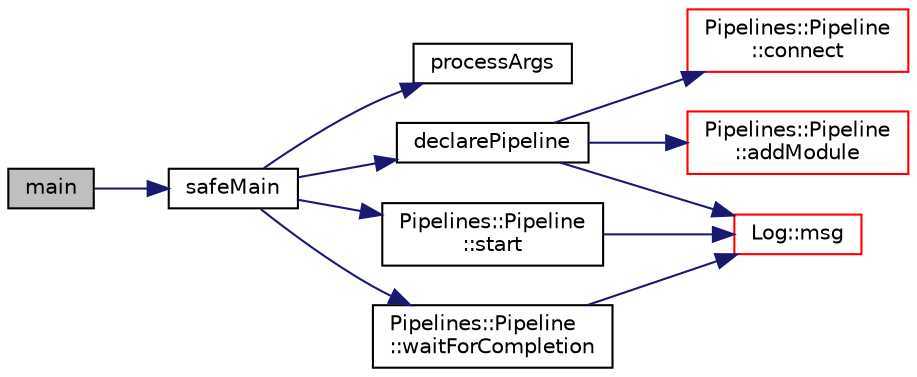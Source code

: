 digraph "main"
{
 // INTERACTIVE_SVG=YES
  edge [fontname="Helvetica",fontsize="10",labelfontname="Helvetica",labelfontsize="10"];
  node [fontname="Helvetica",fontsize="10",shape=record];
  rankdir="LR";
  Node1 [label="main",height=0.2,width=0.4,color="black", fillcolor="grey75", style="filled", fontcolor="black"];
  Node1 -> Node2 [color="midnightblue",fontsize="10",style="solid",fontname="Helvetica"];
  Node2 [label="safeMain",height=0.2,width=0.4,color="black", fillcolor="white", style="filled",URL="$dashclient_8cpp.html#aa400efc830b0819630294f736401c2f7"];
  Node2 -> Node3 [color="midnightblue",fontsize="10",style="solid",fontname="Helvetica"];
  Node3 [label="processArgs",height=0.2,width=0.4,color="black", fillcolor="white", style="filled",URL="$dashcastx_2options_8cpp.html#a25320dc989db82161b4da990ea5a8f12"];
  Node2 -> Node4 [color="midnightblue",fontsize="10",style="solid",fontname="Helvetica"];
  Node4 [label="declarePipeline",height=0.2,width=0.4,color="black", fillcolor="white", style="filled",URL="$dashcastx_2pipeliner_8cpp.html#a0d00da6efccbea05f1de14f3959e94a0"];
  Node4 -> Node5 [color="midnightblue",fontsize="10",style="solid",fontname="Helvetica"];
  Node5 [label="Pipelines::Pipeline\l::connect",height=0.2,width=0.4,color="red", fillcolor="white", style="filled",URL="$class_pipelines_1_1_pipeline.html#a46ac7cb721c7dd0a8e185c84a607d155"];
  Node4 -> Node6 [color="midnightblue",fontsize="10",style="solid",fontname="Helvetica"];
  Node6 [label="Pipelines::Pipeline\l::addModule",height=0.2,width=0.4,color="red", fillcolor="white", style="filled",URL="$class_pipelines_1_1_pipeline.html#aa3807fdc51116abec7e221164a5ebfdd"];
  Node4 -> Node7 [color="midnightblue",fontsize="10",style="solid",fontname="Helvetica"];
  Node7 [label="Log::msg",height=0.2,width=0.4,color="red", fillcolor="white", style="filled",URL="$class_log.html#a84056ae8f88a105f7b5fa3770f2f15d8"];
  Node2 -> Node8 [color="midnightblue",fontsize="10",style="solid",fontname="Helvetica"];
  Node8 [label="Pipelines::Pipeline\l::start",height=0.2,width=0.4,color="black", fillcolor="white", style="filled",URL="$class_pipelines_1_1_pipeline.html#af233993d60816a2eda2551db89b5cb35"];
  Node8 -> Node7 [color="midnightblue",fontsize="10",style="solid",fontname="Helvetica"];
  Node2 -> Node9 [color="midnightblue",fontsize="10",style="solid",fontname="Helvetica"];
  Node9 [label="Pipelines::Pipeline\l::waitForCompletion",height=0.2,width=0.4,color="black", fillcolor="white", style="filled",URL="$class_pipelines_1_1_pipeline.html#a0ded025260d4f813d23623428916a108"];
  Node9 -> Node7 [color="midnightblue",fontsize="10",style="solid",fontname="Helvetica"];
}
